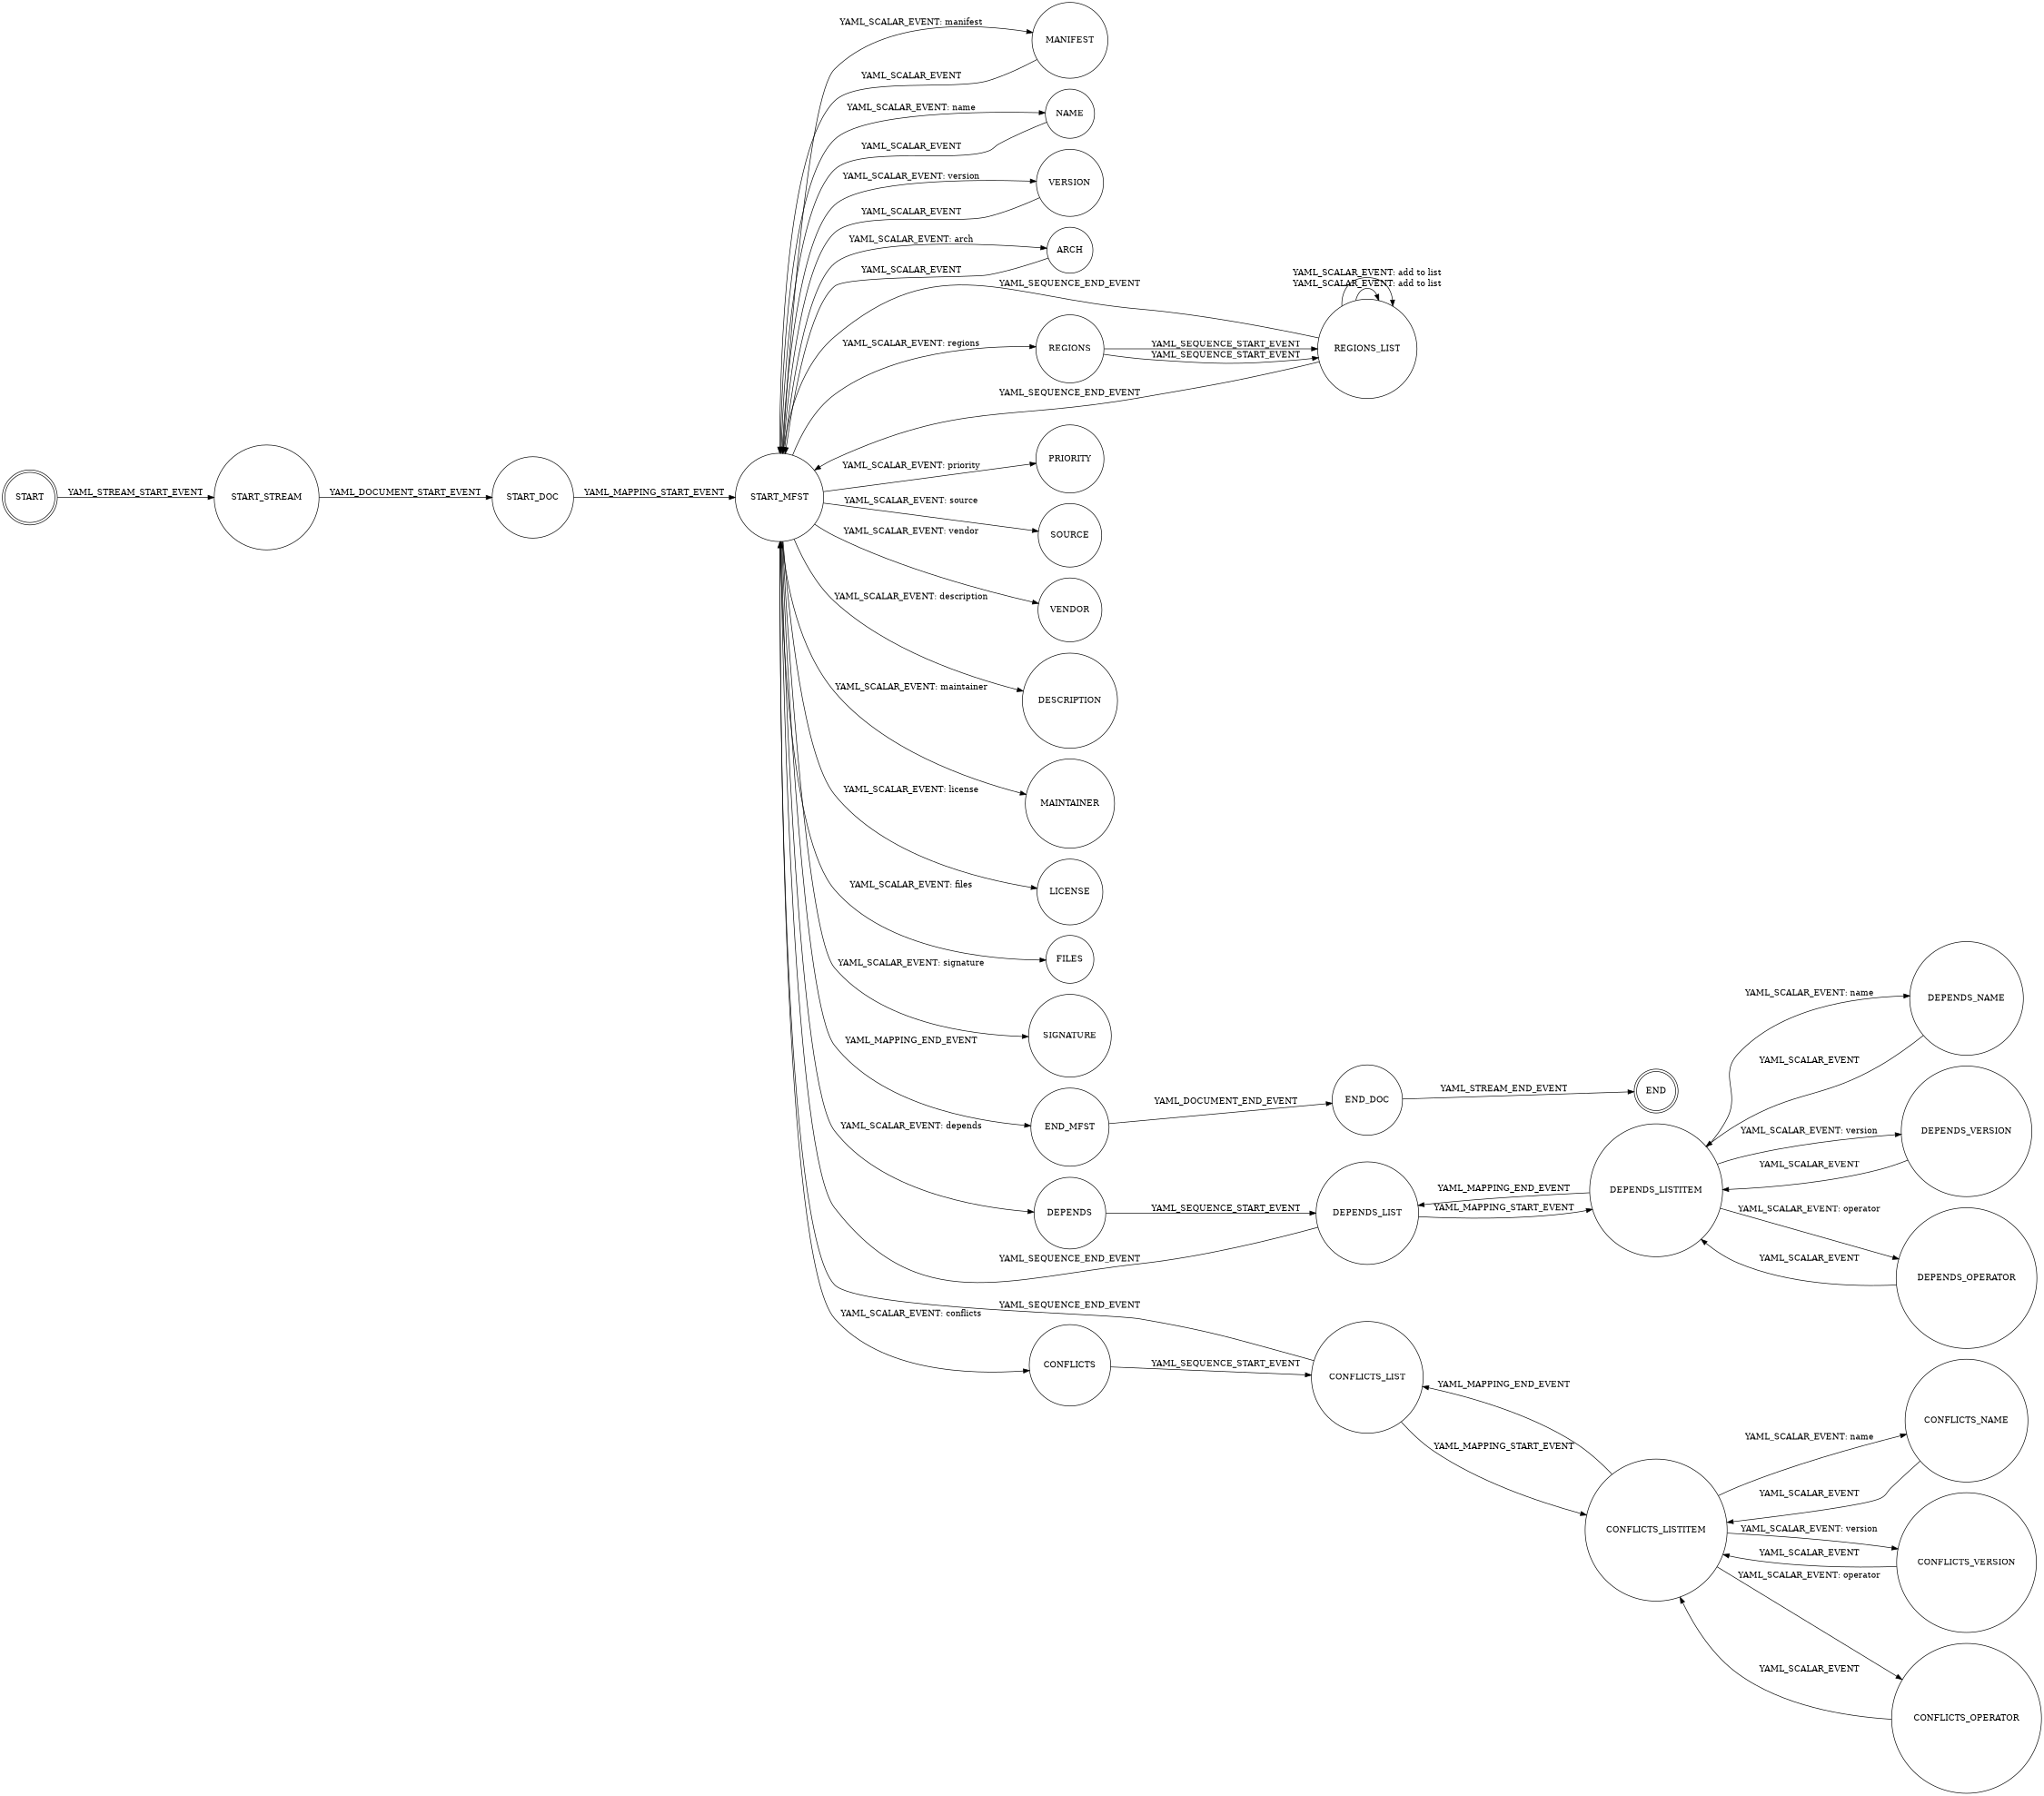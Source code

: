 digraph finite_state_machine {
    rankdir=LR;
    size="15,15"
    node [shape = doublecircle]; START END;
    node [shape = circle];
    START -> START_STREAM [ label = "YAML_STREAM_START_EVENT" ];
    START_STREAM -> START_DOC [ label = "YAML_DOCUMENT_START_EVENT" ];
    START_DOC -> START_MFST [ label = "YAML_MAPPING_START_EVENT" ];
    START_MFST -> MANIFEST [ label = "YAML_SCALAR_EVENT: manifest" ];
    START_MFST -> NAME [ label = "YAML_SCALAR_EVENT: name" ];
    START_MFST -> VERSION [ label = "YAML_SCALAR_EVENT: version" ];
    START_MFST -> ARCH [ label = "YAML_SCALAR_EVENT: arch" ];
    START_MFST -> REGIONS [ label = "YAML_SCALAR_EVENT: regions" ];
    START_MFST -> DEPENDS [ label = "YAML_SCALAR_EVENT: depends" ];
    START_MFST -> CONFLICTS [ label = "YAML_SCALAR_EVENT: conflicts" ];
    START_MFST -> PRIORITY [ label = "YAML_SCALAR_EVENT: priority" ];
    START_MFST -> SOURCE [ label = "YAML_SCALAR_EVENT: source" ];
    START_MFST -> VENDOR [ label = "YAML_SCALAR_EVENT: vendor" ];
    START_MFST -> DESCRIPTION [ label = "YAML_SCALAR_EVENT: description" ];
    START_MFST -> MAINTAINER [ label = "YAML_SCALAR_EVENT: maintainer" ];
    START_MFST -> LICENSE [ label = "YAML_SCALAR_EVENT: license" ];
    START_MFST -> FILES [ label = "YAML_SCALAR_EVENT: files" ];
    START_MFST -> SIGNATURE [ label = "YAML_SCALAR_EVENT: signature" ];
    START_MFST -> END_MFST [ label = "YAML_MAPPING_END_EVENT" ];
    END_MFST -> END_DOC [ label = "YAML_DOCUMENT_END_EVENT" ];
    END_DOC -> END [ label = "YAML_STREAM_END_EVENT" ];
    
    MANIFEST -> START_MFST [ label = "YAML_SCALAR_EVENT" ];

    NAME -> START_MFST [ label = "YAML_SCALAR_EVENT" ];
    
    VERSION -> START_MFST [ label = "YAML_SCALAR_EVENT" ];

    ARCH -> START_MFST [ label = "YAML_SCALAR_EVENT" ];

    REGIONS -> REGIONS_LIST [ label = "YAML_SEQUENCE_START_EVENT" ];
    REGIONS_LIST -> REGIONS_LIST [ label = "YAML_SCALAR_EVENT: add to list" ];
    REGIONS_LIST -> START_MFST [ label = "YAML_SEQUENCE_END_EVENT" ];

    DEPENDS -> DEPENDS_LIST [ label = "YAML_SEQUENCE_START_EVENT" ];
    DEPENDS_LIST -> DEPENDS_LISTITEM [ label = "YAML_MAPPING_START_EVENT" ];
    DEPENDS_LIST -> START_MFST [ label = "YAML_SEQUENCE_END_EVENT" ];
    DEPENDS_LISTITEM -> DEPENDS_NAME [ label = "YAML_SCALAR_EVENT: name" ];
    DEPENDS_LISTITEM -> DEPENDS_VERSION [ label = "YAML_SCALAR_EVENT: version" ];
    DEPENDS_LISTITEM -> DEPENDS_OPERATOR [ label = "YAML_SCALAR_EVENT: operator" ];
    DEPENDS_LISTITEM -> DEPENDS_LIST [ label = "YAML_MAPPING_END_EVENT" ];
    DEPENDS_NAME -> DEPENDS_LISTITEM [ label = "YAML_SCALAR_EVENT" ];
    DEPENDS_VERSION -> DEPENDS_LISTITEM [ label = "YAML_SCALAR_EVENT" ];
    DEPENDS_OPERATOR -> DEPENDS_LISTITEM [ label = "YAML_SCALAR_EVENT" ];

        REGIONS -> REGIONS_LIST [ label = "YAML_SEQUENCE_START_EVENT" ];
    REGIONS_LIST -> REGIONS_LIST [ label = "YAML_SCALAR_EVENT: add to list" ];
    REGIONS_LIST -> START_MFST [ label = "YAML_SEQUENCE_END_EVENT" ];

    CONFLICTS -> CONFLICTS_LIST [ label = "YAML_SEQUENCE_START_EVENT" ];
    CONFLICTS_LIST -> CONFLICTS_LISTITEM [ label = "YAML_MAPPING_START_EVENT" ];
    CONFLICTS_LIST -> START_MFST [ label = "YAML_SEQUENCE_END_EVENT" ];
    CONFLICTS_LISTITEM -> CONFLICTS_NAME [ label = "YAML_SCALAR_EVENT: name" ];
    CONFLICTS_LISTITEM -> CONFLICTS_VERSION [ label = "YAML_SCALAR_EVENT: version" ];
    CONFLICTS_LISTITEM -> CONFLICTS_OPERATOR [ label = "YAML_SCALAR_EVENT: operator" ];
    CONFLICTS_LISTITEM -> CONFLICTS_LIST [ label = "YAML_MAPPING_END_EVENT" ];
    CONFLICTS_NAME -> CONFLICTS_LISTITEM [ label = "YAML_SCALAR_EVENT" ];
    CONFLICTS_VERSION -> CONFLICTS_LISTITEM [ label = "YAML_SCALAR_EVENT" ];
    CONFLICTS_OPERATOR -> CONFLICTS_LISTITEM [ label = "YAML_SCALAR_EVENT" ];
    
}
